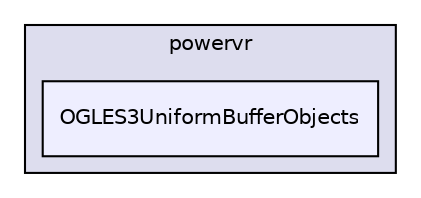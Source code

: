 digraph "PVR/SDK_3.4/Examples/Intermediate/UniformBufferObjects/OGLES3/Build/Android/src/com/powervr/OGLES3UniformBufferObjects" {
  compound=true
  node [ fontsize="10", fontname="Helvetica"];
  edge [ labelfontsize="10", labelfontname="Helvetica"];
  subgraph clusterdir_00a5ecd63d34f82db8441d6e5715f26f {
    graph [ bgcolor="#ddddee", pencolor="black", label="powervr" fontname="Helvetica", fontsize="10", URL="dir_00a5ecd63d34f82db8441d6e5715f26f.html"]
  dir_076aaab8585a42c7c94d1c923982e71a [shape=box, label="OGLES3UniformBufferObjects", style="filled", fillcolor="#eeeeff", pencolor="black", URL="dir_076aaab8585a42c7c94d1c923982e71a.html"];
  }
}
